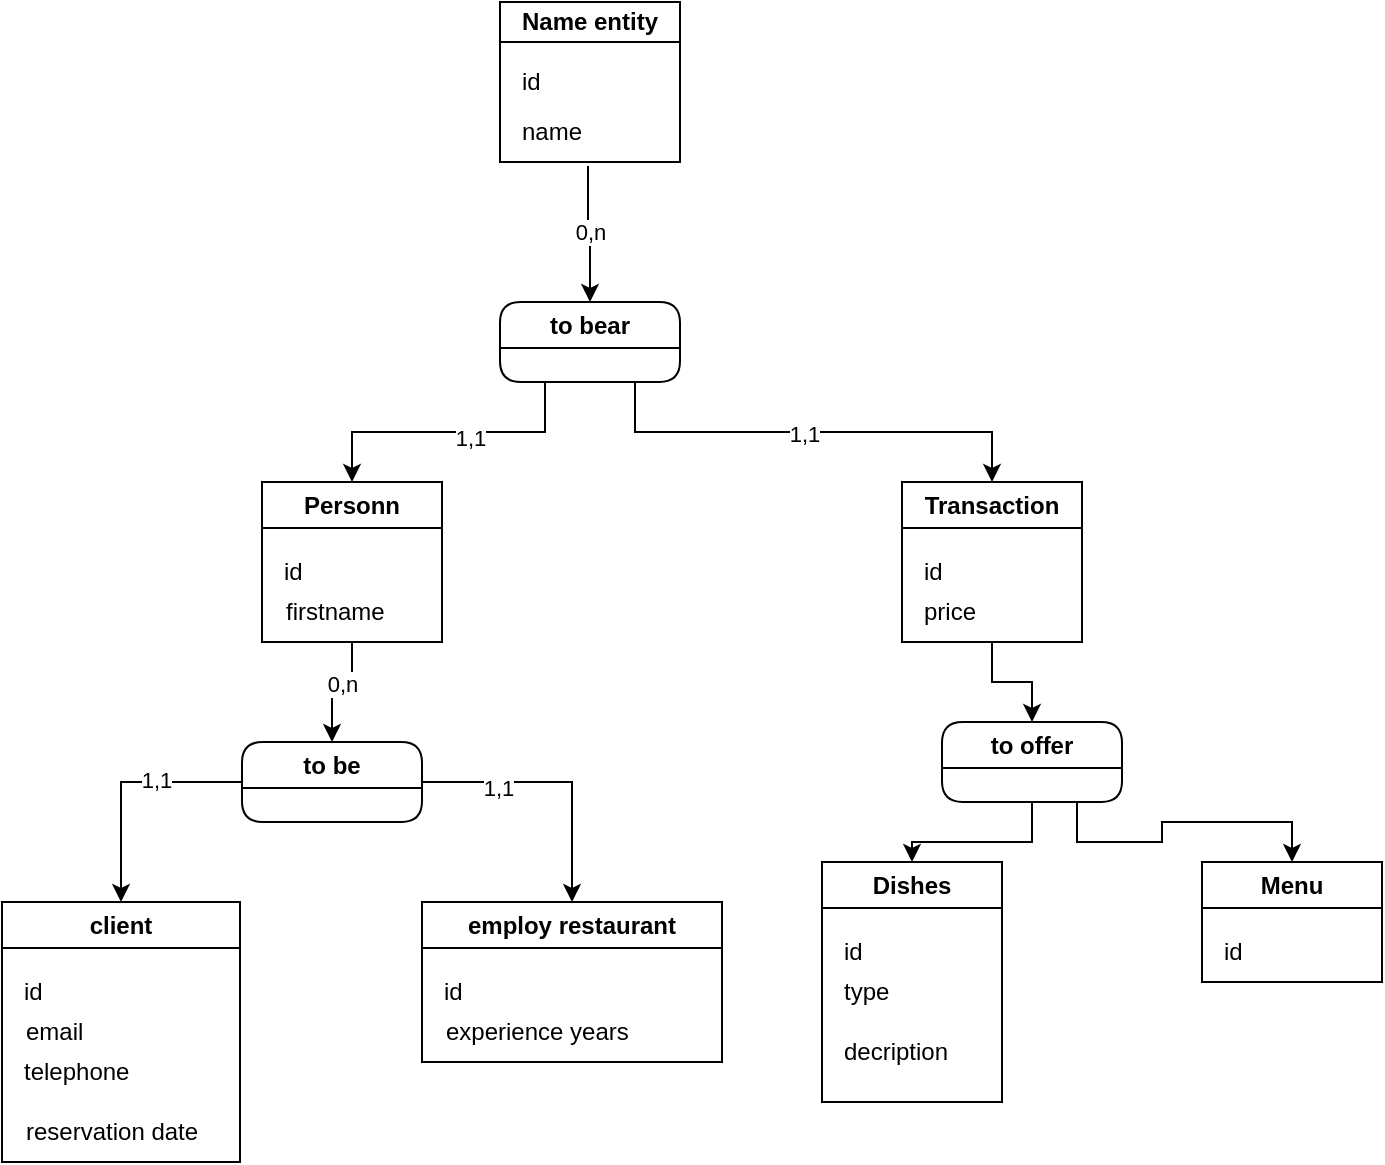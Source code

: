 <mxfile version="26.0.11">
  <diagram name="Page-1" id="PlA0bTD1htJH5vswvW3-">
    <mxGraphModel dx="2261" dy="786" grid="1" gridSize="10" guides="1" tooltips="1" connect="1" arrows="1" fold="1" page="1" pageScale="1" pageWidth="827" pageHeight="1169" math="0" shadow="0">
      <root>
        <mxCell id="0" />
        <mxCell id="1" parent="0" />
        <mxCell id="Mnq4h092WNaVHmd3vgpn-111" value="Name entity" style="swimlane;whiteSpace=wrap;html=1;startSize=20;" vertex="1" parent="1">
          <mxGeometry x="199" y="20" width="90" height="80" as="geometry" />
        </mxCell>
        <mxCell id="Mnq4h092WNaVHmd3vgpn-112" value="id" style="text;html=1;align=left;verticalAlign=middle;resizable=0;points=[];autosize=1;strokeColor=none;fillColor=none;" vertex="1" parent="Mnq4h092WNaVHmd3vgpn-111">
          <mxGeometry x="9" y="25" width="30" height="30" as="geometry" />
        </mxCell>
        <mxCell id="Mnq4h092WNaVHmd3vgpn-113" value="name" style="text;html=1;align=left;verticalAlign=middle;resizable=0;points=[];autosize=1;strokeColor=none;fillColor=none;" vertex="1" parent="Mnq4h092WNaVHmd3vgpn-111">
          <mxGeometry x="9" y="50" width="50" height="30" as="geometry" />
        </mxCell>
        <mxCell id="Mnq4h092WNaVHmd3vgpn-127" style="edgeStyle=orthogonalEdgeStyle;rounded=0;orthogonalLoop=1;jettySize=auto;html=1;entryX=0.5;entryY=0;entryDx=0;entryDy=0;exitX=0.25;exitY=1;exitDx=0;exitDy=0;" edge="1" parent="1" source="Mnq4h092WNaVHmd3vgpn-114" target="Mnq4h092WNaVHmd3vgpn-117">
          <mxGeometry relative="1" as="geometry" />
        </mxCell>
        <mxCell id="Mnq4h092WNaVHmd3vgpn-150" value="1,1" style="edgeLabel;html=1;align=center;verticalAlign=middle;resizable=0;points=[];" vertex="1" connectable="0" parent="Mnq4h092WNaVHmd3vgpn-127">
          <mxGeometry x="-0.147" y="3" relative="1" as="geometry">
            <mxPoint as="offset" />
          </mxGeometry>
        </mxCell>
        <mxCell id="Mnq4h092WNaVHmd3vgpn-132" style="edgeStyle=orthogonalEdgeStyle;rounded=0;orthogonalLoop=1;jettySize=auto;html=1;entryX=0.5;entryY=0;entryDx=0;entryDy=0;exitX=0.75;exitY=1;exitDx=0;exitDy=0;" edge="1" parent="1" source="Mnq4h092WNaVHmd3vgpn-114" target="Mnq4h092WNaVHmd3vgpn-123">
          <mxGeometry relative="1" as="geometry" />
        </mxCell>
        <mxCell id="Mnq4h092WNaVHmd3vgpn-151" value="1,1" style="edgeLabel;html=1;align=center;verticalAlign=middle;resizable=0;points=[];" vertex="1" connectable="0" parent="Mnq4h092WNaVHmd3vgpn-132">
          <mxGeometry x="-0.054" y="-1" relative="1" as="geometry">
            <mxPoint x="1" as="offset" />
          </mxGeometry>
        </mxCell>
        <mxCell id="Mnq4h092WNaVHmd3vgpn-114" value="to bear" style="swimlane;whiteSpace=wrap;html=1;rounded=1;" vertex="1" parent="1">
          <mxGeometry x="199" y="170" width="90" height="40" as="geometry" />
        </mxCell>
        <mxCell id="Mnq4h092WNaVHmd3vgpn-117" value="Personn" style="swimlane;whiteSpace=wrap;html=1;" vertex="1" parent="1">
          <mxGeometry x="80" y="260" width="90" height="80" as="geometry" />
        </mxCell>
        <mxCell id="Mnq4h092WNaVHmd3vgpn-118" value="id" style="text;html=1;align=left;verticalAlign=middle;resizable=0;points=[];autosize=1;strokeColor=none;fillColor=none;" vertex="1" parent="Mnq4h092WNaVHmd3vgpn-117">
          <mxGeometry x="9" y="30" width="30" height="30" as="geometry" />
        </mxCell>
        <mxCell id="Mnq4h092WNaVHmd3vgpn-134" value="firstname" style="text;html=1;align=left;verticalAlign=middle;resizable=0;points=[];autosize=1;strokeColor=none;fillColor=none;" vertex="1" parent="Mnq4h092WNaVHmd3vgpn-117">
          <mxGeometry x="10" y="50" width="70" height="30" as="geometry" />
        </mxCell>
        <mxCell id="Mnq4h092WNaVHmd3vgpn-166" style="edgeStyle=orthogonalEdgeStyle;rounded=0;orthogonalLoop=1;jettySize=auto;html=1;entryX=0.5;entryY=0;entryDx=0;entryDy=0;" edge="1" parent="1" source="Mnq4h092WNaVHmd3vgpn-123" target="Mnq4h092WNaVHmd3vgpn-165">
          <mxGeometry relative="1" as="geometry" />
        </mxCell>
        <mxCell id="Mnq4h092WNaVHmd3vgpn-123" value="Transaction" style="swimlane;whiteSpace=wrap;html=1;startSize=23;" vertex="1" parent="1">
          <mxGeometry x="400" y="260" width="90" height="80" as="geometry" />
        </mxCell>
        <mxCell id="Mnq4h092WNaVHmd3vgpn-124" value="id" style="text;html=1;align=left;verticalAlign=middle;resizable=0;points=[];autosize=1;strokeColor=none;fillColor=none;" vertex="1" parent="Mnq4h092WNaVHmd3vgpn-123">
          <mxGeometry x="9" y="30" width="30" height="30" as="geometry" />
        </mxCell>
        <mxCell id="Mnq4h092WNaVHmd3vgpn-125" value="price" style="text;html=1;align=left;verticalAlign=middle;resizable=0;points=[];autosize=1;strokeColor=none;fillColor=none;" vertex="1" parent="Mnq4h092WNaVHmd3vgpn-123">
          <mxGeometry x="9" y="50" width="50" height="30" as="geometry" />
        </mxCell>
        <mxCell id="Mnq4h092WNaVHmd3vgpn-128" style="edgeStyle=orthogonalEdgeStyle;rounded=0;orthogonalLoop=1;jettySize=auto;html=1;exitX=0.7;exitY=1.067;exitDx=0;exitDy=0;exitPerimeter=0;" edge="1" parent="1" source="Mnq4h092WNaVHmd3vgpn-113" target="Mnq4h092WNaVHmd3vgpn-114">
          <mxGeometry relative="1" as="geometry" />
        </mxCell>
        <mxCell id="Mnq4h092WNaVHmd3vgpn-131" value="0,n" style="edgeLabel;html=1;align=center;verticalAlign=middle;resizable=0;points=[];" vertex="1" connectable="0" parent="Mnq4h092WNaVHmd3vgpn-128">
          <mxGeometry x="0.009" y="-1" relative="1" as="geometry">
            <mxPoint x="1" y="-1" as="offset" />
          </mxGeometry>
        </mxCell>
        <mxCell id="Mnq4h092WNaVHmd3vgpn-143" style="edgeStyle=orthogonalEdgeStyle;rounded=0;orthogonalLoop=1;jettySize=auto;html=1;" edge="1" parent="1" source="Mnq4h092WNaVHmd3vgpn-135" target="Mnq4h092WNaVHmd3vgpn-137">
          <mxGeometry relative="1" as="geometry" />
        </mxCell>
        <mxCell id="Mnq4h092WNaVHmd3vgpn-152" value="1,1" style="edgeLabel;html=1;align=center;verticalAlign=middle;resizable=0;points=[];" vertex="1" connectable="0" parent="Mnq4h092WNaVHmd3vgpn-143">
          <mxGeometry x="-0.286" y="-1" relative="1" as="geometry">
            <mxPoint as="offset" />
          </mxGeometry>
        </mxCell>
        <mxCell id="Mnq4h092WNaVHmd3vgpn-144" style="edgeStyle=orthogonalEdgeStyle;rounded=0;orthogonalLoop=1;jettySize=auto;html=1;exitX=1;exitY=0.5;exitDx=0;exitDy=0;" edge="1" parent="1" source="Mnq4h092WNaVHmd3vgpn-135" target="Mnq4h092WNaVHmd3vgpn-140">
          <mxGeometry relative="1" as="geometry" />
        </mxCell>
        <mxCell id="Mnq4h092WNaVHmd3vgpn-153" value="1,1" style="edgeLabel;html=1;align=center;verticalAlign=middle;resizable=0;points=[];" vertex="1" connectable="0" parent="Mnq4h092WNaVHmd3vgpn-144">
          <mxGeometry x="-0.437" y="-3" relative="1" as="geometry">
            <mxPoint as="offset" />
          </mxGeometry>
        </mxCell>
        <mxCell id="Mnq4h092WNaVHmd3vgpn-135" value="to be" style="swimlane;whiteSpace=wrap;html=1;rounded=1;" vertex="1" parent="1">
          <mxGeometry x="70" y="390" width="90" height="40" as="geometry" />
        </mxCell>
        <mxCell id="Mnq4h092WNaVHmd3vgpn-136" style="edgeStyle=orthogonalEdgeStyle;rounded=0;orthogonalLoop=1;jettySize=auto;html=1;" edge="1" parent="1" source="Mnq4h092WNaVHmd3vgpn-134" target="Mnq4h092WNaVHmd3vgpn-135">
          <mxGeometry relative="1" as="geometry" />
        </mxCell>
        <mxCell id="Mnq4h092WNaVHmd3vgpn-147" value="0,n" style="edgeLabel;html=1;align=center;verticalAlign=middle;resizable=0;points=[];" vertex="1" connectable="0" parent="Mnq4h092WNaVHmd3vgpn-136">
          <mxGeometry y="-4" relative="1" as="geometry">
            <mxPoint as="offset" />
          </mxGeometry>
        </mxCell>
        <mxCell id="Mnq4h092WNaVHmd3vgpn-137" value="client" style="swimlane;whiteSpace=wrap;html=1;" vertex="1" parent="1">
          <mxGeometry x="-50" y="470" width="119" height="130" as="geometry" />
        </mxCell>
        <mxCell id="Mnq4h092WNaVHmd3vgpn-138" value="id" style="text;html=1;align=left;verticalAlign=middle;resizable=0;points=[];autosize=1;strokeColor=none;fillColor=none;" vertex="1" parent="Mnq4h092WNaVHmd3vgpn-137">
          <mxGeometry x="9" y="30" width="30" height="30" as="geometry" />
        </mxCell>
        <mxCell id="Mnq4h092WNaVHmd3vgpn-139" value="email" style="text;html=1;align=left;verticalAlign=middle;resizable=0;points=[];autosize=1;strokeColor=none;fillColor=none;" vertex="1" parent="Mnq4h092WNaVHmd3vgpn-137">
          <mxGeometry x="10" y="50" width="50" height="30" as="geometry" />
        </mxCell>
        <mxCell id="Mnq4h092WNaVHmd3vgpn-145" value="telephone" style="text;html=1;align=left;verticalAlign=middle;resizable=0;points=[];autosize=1;strokeColor=none;fillColor=none;" vertex="1" parent="Mnq4h092WNaVHmd3vgpn-137">
          <mxGeometry x="9" y="70" width="80" height="30" as="geometry" />
        </mxCell>
        <mxCell id="Mnq4h092WNaVHmd3vgpn-146" value="reservation date" style="text;html=1;align=left;verticalAlign=middle;resizable=0;points=[];autosize=1;strokeColor=none;fillColor=none;" vertex="1" parent="Mnq4h092WNaVHmd3vgpn-137">
          <mxGeometry x="10" y="100" width="110" height="30" as="geometry" />
        </mxCell>
        <mxCell id="Mnq4h092WNaVHmd3vgpn-140" value="employ restaurant" style="swimlane;whiteSpace=wrap;html=1;" vertex="1" parent="1">
          <mxGeometry x="160" y="470" width="150" height="80" as="geometry" />
        </mxCell>
        <mxCell id="Mnq4h092WNaVHmd3vgpn-141" value="id" style="text;html=1;align=left;verticalAlign=middle;resizable=0;points=[];autosize=1;strokeColor=none;fillColor=none;" vertex="1" parent="Mnq4h092WNaVHmd3vgpn-140">
          <mxGeometry x="9" y="30" width="30" height="30" as="geometry" />
        </mxCell>
        <mxCell id="Mnq4h092WNaVHmd3vgpn-142" value="experience years" style="text;html=1;align=left;verticalAlign=middle;resizable=0;points=[];autosize=1;strokeColor=none;fillColor=none;" vertex="1" parent="Mnq4h092WNaVHmd3vgpn-140">
          <mxGeometry x="10" y="50" width="110" height="30" as="geometry" />
        </mxCell>
        <mxCell id="Mnq4h092WNaVHmd3vgpn-154" value="Dishes" style="swimlane;whiteSpace=wrap;html=1;startSize=23;" vertex="1" parent="1">
          <mxGeometry x="360" y="450" width="90" height="120" as="geometry" />
        </mxCell>
        <mxCell id="Mnq4h092WNaVHmd3vgpn-155" value="id" style="text;html=1;align=left;verticalAlign=middle;resizable=0;points=[];autosize=1;strokeColor=none;fillColor=none;" vertex="1" parent="Mnq4h092WNaVHmd3vgpn-154">
          <mxGeometry x="9" y="30" width="30" height="30" as="geometry" />
        </mxCell>
        <mxCell id="Mnq4h092WNaVHmd3vgpn-156" value="type" style="text;html=1;align=left;verticalAlign=middle;resizable=0;points=[];autosize=1;strokeColor=none;fillColor=none;" vertex="1" parent="Mnq4h092WNaVHmd3vgpn-154">
          <mxGeometry x="9" y="50" width="50" height="30" as="geometry" />
        </mxCell>
        <mxCell id="Mnq4h092WNaVHmd3vgpn-157" value="decription" style="text;html=1;align=left;verticalAlign=middle;resizable=0;points=[];autosize=1;strokeColor=none;fillColor=none;" vertex="1" parent="Mnq4h092WNaVHmd3vgpn-154">
          <mxGeometry x="9" y="80" width="80" height="30" as="geometry" />
        </mxCell>
        <mxCell id="Mnq4h092WNaVHmd3vgpn-158" value="Menu" style="swimlane;whiteSpace=wrap;html=1;startSize=23;" vertex="1" parent="1">
          <mxGeometry x="550" y="450" width="90" height="60" as="geometry" />
        </mxCell>
        <mxCell id="Mnq4h092WNaVHmd3vgpn-159" value="id" style="text;html=1;align=left;verticalAlign=middle;resizable=0;points=[];autosize=1;strokeColor=none;fillColor=none;" vertex="1" parent="Mnq4h092WNaVHmd3vgpn-158">
          <mxGeometry x="9" y="30" width="30" height="30" as="geometry" />
        </mxCell>
        <mxCell id="Mnq4h092WNaVHmd3vgpn-167" style="edgeStyle=orthogonalEdgeStyle;rounded=0;orthogonalLoop=1;jettySize=auto;html=1;entryX=0.5;entryY=0;entryDx=0;entryDy=0;" edge="1" parent="1" source="Mnq4h092WNaVHmd3vgpn-165" target="Mnq4h092WNaVHmd3vgpn-154">
          <mxGeometry relative="1" as="geometry" />
        </mxCell>
        <mxCell id="Mnq4h092WNaVHmd3vgpn-168" style="edgeStyle=orthogonalEdgeStyle;rounded=0;orthogonalLoop=1;jettySize=auto;html=1;exitX=0.75;exitY=1;exitDx=0;exitDy=0;entryX=0.5;entryY=0;entryDx=0;entryDy=0;" edge="1" parent="1" source="Mnq4h092WNaVHmd3vgpn-165" target="Mnq4h092WNaVHmd3vgpn-158">
          <mxGeometry relative="1" as="geometry" />
        </mxCell>
        <mxCell id="Mnq4h092WNaVHmd3vgpn-165" value="to offer" style="swimlane;whiteSpace=wrap;html=1;rounded=1;" vertex="1" parent="1">
          <mxGeometry x="420" y="380" width="90" height="40" as="geometry" />
        </mxCell>
      </root>
    </mxGraphModel>
  </diagram>
</mxfile>
